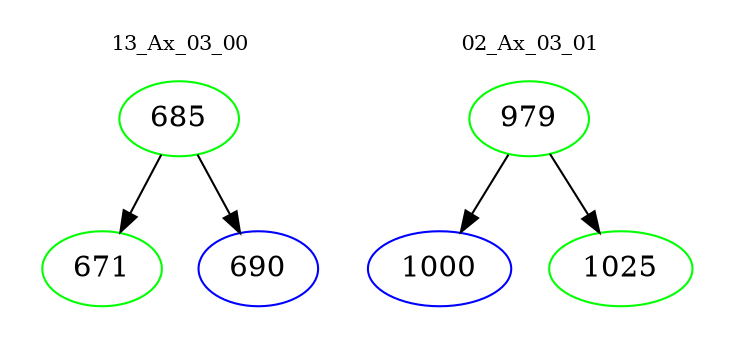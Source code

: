 digraph{
subgraph cluster_0 {
color = white
label = "13_Ax_03_00";
fontsize=10;
T0_685 [label="685", color="green"]
T0_685 -> T0_671 [color="black"]
T0_671 [label="671", color="green"]
T0_685 -> T0_690 [color="black"]
T0_690 [label="690", color="blue"]
}
subgraph cluster_1 {
color = white
label = "02_Ax_03_01";
fontsize=10;
T1_979 [label="979", color="green"]
T1_979 -> T1_1000 [color="black"]
T1_1000 [label="1000", color="blue"]
T1_979 -> T1_1025 [color="black"]
T1_1025 [label="1025", color="green"]
}
}

